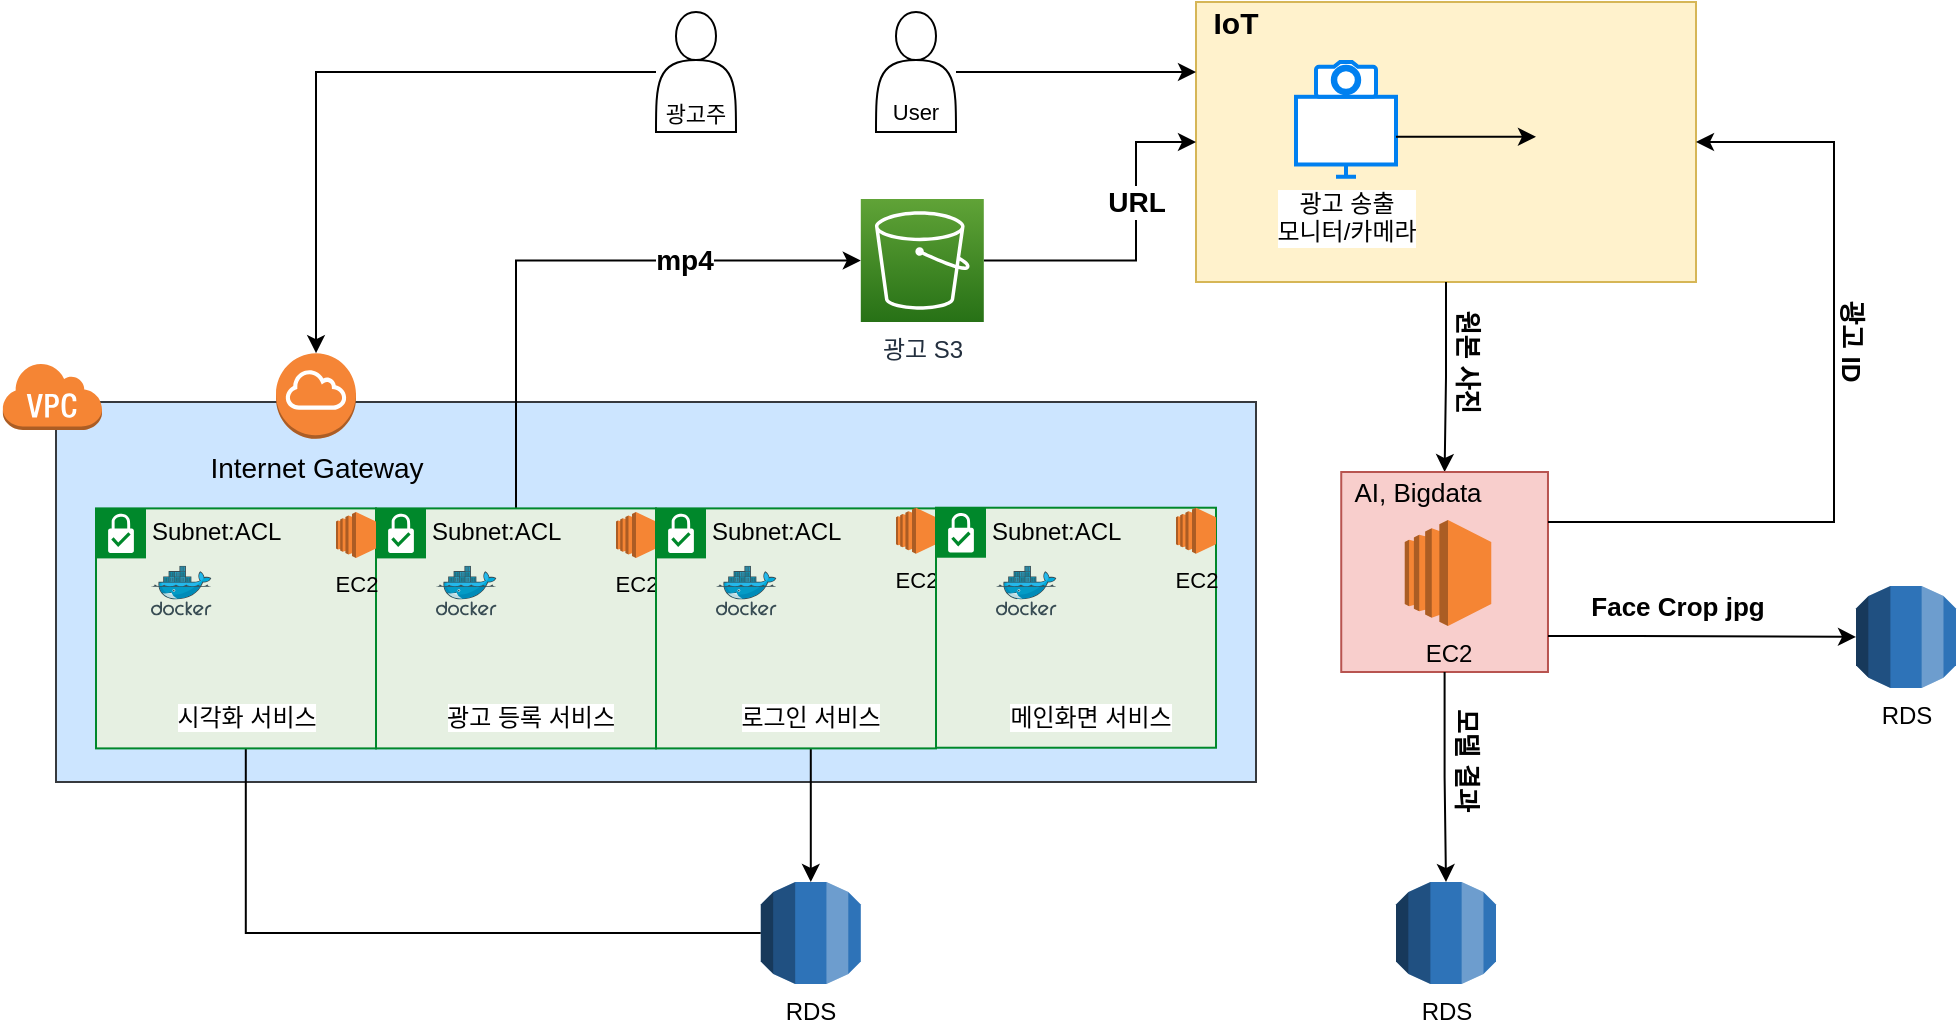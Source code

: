 <mxfile version="14.7.2" type="github">
  <diagram id="4jmj68S6x0aWC6QBNpU3" name="Page-1">
    <mxGraphModel dx="2692" dy="548" grid="1" gridSize="10" guides="1" tooltips="1" connect="1" arrows="1" fold="1" page="1" pageScale="1" pageWidth="827" pageHeight="1169" math="0" shadow="0">
      <root>
        <mxCell id="0" />
        <mxCell id="1" parent="0" />
        <mxCell id="Qap0fLW_GG_LP9776kVZ-2" value="Subnet:ACL" style="shape=mxgraph.ibm.box;prType=subnet;fontStyle=0;verticalAlign=top;align=left;spacingLeft=32;spacingTop=4;fillColor=#E6F0E2;rounded=0;whiteSpace=wrap;html=1;strokeColor=#00882B;strokeWidth=1;dashed=0;container=1;spacing=-4;collapsible=0;expand=0;recursiveResize=0;" parent="1" vertex="1">
          <mxGeometry x="-690" y="293.2" width="140" height="120" as="geometry" />
        </mxCell>
        <mxCell id="bCeK4MnwxXuD67tKos-r-20" value="" style="rounded=0;whiteSpace=wrap;html=1;fillColor=#cce5ff;strokeColor=#36393d;" parent="1" vertex="1">
          <mxGeometry x="-850" y="240" width="600" height="190" as="geometry" />
        </mxCell>
        <mxCell id="bCeK4MnwxXuD67tKos-r-1" value="" style="group" parent="1" vertex="1" connectable="0">
          <mxGeometry x="-280" y="40" width="250" height="140" as="geometry" />
        </mxCell>
        <mxCell id="bCeK4MnwxXuD67tKos-r-2" value="" style="rounded=0;whiteSpace=wrap;html=1;fillColor=#fff2cc;strokeColor=#d6b656;" parent="bCeK4MnwxXuD67tKos-r-1" vertex="1">
          <mxGeometry width="250" height="140" as="geometry" />
        </mxCell>
        <mxCell id="bCeK4MnwxXuD67tKos-r-3" value="" style="group" parent="bCeK4MnwxXuD67tKos-r-1" vertex="1" connectable="0">
          <mxGeometry x="50" y="30" width="50" height="57.4" as="geometry" />
        </mxCell>
        <mxCell id="bCeK4MnwxXuD67tKos-r-4" value="광고 송출 &lt;br&gt;모니터/카메라" style="html=1;verticalLabelPosition=bottom;align=center;labelBackgroundColor=#ffffff;verticalAlign=top;strokeWidth=2;strokeColor=#0080F0;shadow=0;dashed=0;shape=mxgraph.ios7.icons.monitor;" parent="bCeK4MnwxXuD67tKos-r-3" vertex="1">
          <mxGeometry y="17.4" width="50" height="40" as="geometry" />
        </mxCell>
        <mxCell id="bCeK4MnwxXuD67tKos-r-5" value="" style="html=1;verticalLabelPosition=bottom;align=center;labelBackgroundColor=#ffffff;verticalAlign=top;strokeWidth=2;strokeColor=#0080F0;shadow=0;dashed=0;shape=mxgraph.ios7.icons.camera;" parent="bCeK4MnwxXuD67tKos-r-3" vertex="1">
          <mxGeometry x="10" width="30" height="17.4" as="geometry" />
        </mxCell>
        <mxCell id="bCeK4MnwxXuD67tKos-r-6" value="" style="shape=image;html=1;verticalAlign=top;verticalLabelPosition=bottom;labelBackgroundColor=#ffffff;imageAspect=0;aspect=fixed;image=https://cdn4.iconfinder.com/data/icons/logos-and-brands/512/272_Raspberry_Pi_logo-128.png" parent="bCeK4MnwxXuD67tKos-r-1" vertex="1">
          <mxGeometry x="170" y="34.9" width="65" height="65" as="geometry" />
        </mxCell>
        <mxCell id="bCeK4MnwxXuD67tKos-r-7" style="edgeStyle=orthogonalEdgeStyle;rounded=0;orthogonalLoop=1;jettySize=auto;html=1;entryX=0;entryY=0.5;entryDx=0;entryDy=0;" parent="bCeK4MnwxXuD67tKos-r-1" source="bCeK4MnwxXuD67tKos-r-4" target="bCeK4MnwxXuD67tKos-r-6" edge="1">
          <mxGeometry relative="1" as="geometry" />
        </mxCell>
        <mxCell id="bCeK4MnwxXuD67tKos-r-8" value="&lt;font style=&quot;font-size: 15px&quot;&gt;&lt;b&gt;IoT&lt;/b&gt;&lt;/font&gt;" style="text;html=1;fillColor=none;align=center;verticalAlign=middle;whiteSpace=wrap;rounded=0;" parent="bCeK4MnwxXuD67tKos-r-1" vertex="1">
          <mxGeometry width="40" height="20" as="geometry" />
        </mxCell>
        <mxCell id="bCeK4MnwxXuD67tKos-r-9" style="edgeStyle=orthogonalEdgeStyle;rounded=0;orthogonalLoop=1;jettySize=auto;html=1;entryX=0.5;entryY=0;entryDx=0;entryDy=0;" parent="1" source="bCeK4MnwxXuD67tKos-r-2" target="bCeK4MnwxXuD67tKos-r-13" edge="1">
          <mxGeometry relative="1" as="geometry">
            <mxPoint x="79" y="110.0" as="targetPoint" />
          </mxGeometry>
        </mxCell>
        <mxCell id="bCeK4MnwxXuD67tKos-r-10" style="edgeStyle=orthogonalEdgeStyle;rounded=0;orthogonalLoop=1;jettySize=auto;html=1;entryX=0;entryY=0.25;entryDx=0;entryDy=0;" parent="1" source="bCeK4MnwxXuD67tKos-r-11" target="bCeK4MnwxXuD67tKos-r-2" edge="1">
          <mxGeometry relative="1" as="geometry" />
        </mxCell>
        <mxCell id="bCeK4MnwxXuD67tKos-r-12" value="" style="group" parent="1" vertex="1" connectable="0">
          <mxGeometry x="-214" y="275" width="120" height="101" as="geometry" />
        </mxCell>
        <mxCell id="bCeK4MnwxXuD67tKos-r-13" value="" style="rounded=0;whiteSpace=wrap;html=1;strokeColor=#b85450;fillColor=#f8cecc;" parent="bCeK4MnwxXuD67tKos-r-12" vertex="1">
          <mxGeometry x="6.62" width="103.37" height="100" as="geometry" />
        </mxCell>
        <mxCell id="bCeK4MnwxXuD67tKos-r-14" value="&lt;font style=&quot;font-size: 13px&quot;&gt;AI, Bigdata&lt;/font&gt;" style="text;html=1;fillColor=none;align=center;verticalAlign=middle;whiteSpace=wrap;rounded=0;" parent="bCeK4MnwxXuD67tKos-r-12" vertex="1">
          <mxGeometry x="6.62" width="75.63" height="20" as="geometry" />
        </mxCell>
        <mxCell id="bCeK4MnwxXuD67tKos-r-15" value="EC2" style="outlineConnect=0;dashed=0;verticalLabelPosition=bottom;verticalAlign=top;align=center;html=1;shape=mxgraph.aws3.ec2;fillColor=#F58534;gradientColor=none;strokeColor=#000000;" parent="bCeK4MnwxXuD67tKos-r-12" vertex="1">
          <mxGeometry x="38.38" y="24" width="43.25" height="53" as="geometry" />
        </mxCell>
        <mxCell id="bCeK4MnwxXuD67tKos-r-16" value="&lt;font size=&quot;1&quot;&gt;&lt;b style=&quot;font-size: 13px&quot;&gt;원본 사진&lt;/b&gt;&lt;/font&gt;" style="text;html=1;strokeColor=none;fillColor=none;align=center;verticalAlign=middle;whiteSpace=wrap;rounded=0;rotation=90;" parent="1" vertex="1">
          <mxGeometry x="-176.5" y="210" width="65" height="20" as="geometry" />
        </mxCell>
        <mxCell id="bCeK4MnwxXuD67tKos-r-17" value="&lt;span style=&quot;font-size: 13px&quot;&gt;&lt;b&gt;광고 ID&lt;/b&gt;&lt;/span&gt;" style="text;html=1;strokeColor=none;fillColor=none;align=center;verticalAlign=middle;whiteSpace=wrap;rounded=0;rotation=90;" parent="1" vertex="1">
          <mxGeometry x="23" y="200" width="50" height="20" as="geometry" />
        </mxCell>
        <mxCell id="bCeK4MnwxXuD67tKos-r-22" value="" style="outlineConnect=0;dashed=0;verticalLabelPosition=bottom;verticalAlign=top;align=center;html=1;shape=mxgraph.aws3.virtual_private_cloud;fillColor=#F58534;gradientColor=none;strokeColor=#000000;" parent="1" vertex="1">
          <mxGeometry x="-877" y="220" width="50" height="34" as="geometry" />
        </mxCell>
        <mxCell id="bCeK4MnwxXuD67tKos-r-23" value="&lt;font style=&quot;font-size: 14px&quot;&gt;&lt;b&gt;URL&lt;/b&gt;&lt;/font&gt;" style="edgeStyle=orthogonalEdgeStyle;rounded=0;orthogonalLoop=1;jettySize=auto;html=1;entryX=0;entryY=0.5;entryDx=0;entryDy=0;exitX=1;exitY=0.5;exitDx=0;exitDy=0;exitPerimeter=0;" parent="1" source="bCeK4MnwxXuD67tKos-r-24" target="bCeK4MnwxXuD67tKos-r-2" edge="1">
          <mxGeometry x="0.275" relative="1" as="geometry">
            <mxPoint as="offset" />
            <mxPoint x="-370" y="530" as="targetPoint" />
            <Array as="points">
              <mxPoint x="-310" y="169" />
              <mxPoint x="-310" y="110" />
            </Array>
          </mxGeometry>
        </mxCell>
        <mxCell id="bCeK4MnwxXuD67tKos-r-24" value="광고 S3" style="points=[[0,0,0],[0.25,0,0],[0.5,0,0],[0.75,0,0],[1,0,0],[0,1,0],[0.25,1,0],[0.5,1,0],[0.75,1,0],[1,1,0],[0,0.25,0],[0,0.5,0],[0,0.75,0],[1,0.25,0],[1,0.5,0],[1,0.75,0]];outlineConnect=0;fontColor=#232F3E;gradientColor=#60A337;gradientDirection=north;fillColor=#277116;strokeColor=#ffffff;dashed=0;verticalLabelPosition=bottom;verticalAlign=top;align=center;html=1;fontSize=12;fontStyle=0;aspect=fixed;shape=mxgraph.aws4.resourceIcon;resIcon=mxgraph.aws4.s3;" parent="1" vertex="1">
          <mxGeometry x="-447.6" y="138.5" width="61.5" height="61.5" as="geometry" />
        </mxCell>
        <mxCell id="bCeK4MnwxXuD67tKos-r-25" value="&lt;b&gt;&lt;font style=&quot;font-size: 13px&quot;&gt;모델 결과&lt;/font&gt;&lt;/b&gt;" style="text;html=1;strokeColor=none;fillColor=none;align=center;verticalAlign=middle;whiteSpace=wrap;rounded=0;rotation=90;" parent="1" vertex="1">
          <mxGeometry x="-184.7" y="410" width="80" height="20" as="geometry" />
        </mxCell>
        <mxCell id="bCeK4MnwxXuD67tKos-r-35" style="edgeStyle=orthogonalEdgeStyle;rounded=0;orthogonalLoop=1;jettySize=auto;html=1;entryX=1;entryY=0.5;entryDx=0;entryDy=0;" parent="1" source="bCeK4MnwxXuD67tKos-r-13" target="bCeK4MnwxXuD67tKos-r-2" edge="1">
          <mxGeometry relative="1" as="geometry">
            <Array as="points">
              <mxPoint x="39" y="300" />
              <mxPoint x="39" y="110" />
            </Array>
            <mxPoint x="39" y="233" as="targetPoint" />
          </mxGeometry>
        </mxCell>
        <mxCell id="bCeK4MnwxXuD67tKos-r-36" value="&lt;span style=&quot;font-size: 13px&quot;&gt;&lt;b&gt;Face Crop jpg&lt;/b&gt;&lt;/span&gt;" style="text;html=1;strokeColor=none;fillColor=none;align=center;verticalAlign=middle;whiteSpace=wrap;rounded=0;rotation=0;" parent="1" vertex="1">
          <mxGeometry x="-94" y="331.95" width="110" height="20" as="geometry" />
        </mxCell>
        <mxCell id="bCeK4MnwxXuD67tKos-r-41" style="edgeStyle=orthogonalEdgeStyle;rounded=0;orthogonalLoop=1;jettySize=auto;html=1;" parent="1" source="bCeK4MnwxXuD67tKos-r-42" target="bCeK4MnwxXuD67tKos-r-51" edge="1">
          <mxGeometry relative="1" as="geometry" />
        </mxCell>
        <mxCell id="bCeK4MnwxXuD67tKos-r-42" value="RDS" style="outlineConnect=0;dashed=0;verticalLabelPosition=bottom;verticalAlign=top;align=center;html=1;shape=mxgraph.aws3.rds;fillColor=#2E73B8;gradientColor=none;" parent="1" vertex="1">
          <mxGeometry x="-497.6" y="480" width="50" height="51" as="geometry" />
        </mxCell>
        <mxCell id="bCeK4MnwxXuD67tKos-r-43" style="edgeStyle=orthogonalEdgeStyle;rounded=0;orthogonalLoop=1;jettySize=auto;html=1;entryX=0.5;entryY=0;entryDx=0;entryDy=0;entryPerimeter=0;" parent="1" source="bCeK4MnwxXuD67tKos-r-40" target="bCeK4MnwxXuD67tKos-r-42" edge="1">
          <mxGeometry relative="1" as="geometry">
            <Array as="points">
              <mxPoint x="-473" y="480" />
            </Array>
          </mxGeometry>
        </mxCell>
        <mxCell id="bCeK4MnwxXuD67tKos-r-44" value="RDS" style="outlineConnect=0;dashed=0;verticalLabelPosition=bottom;verticalAlign=top;align=center;html=1;shape=mxgraph.aws3.rds;fillColor=#2E73B8;gradientColor=none;" parent="1" vertex="1">
          <mxGeometry x="-180" y="480" width="50" height="51" as="geometry" />
        </mxCell>
        <mxCell id="bCeK4MnwxXuD67tKos-r-45" style="edgeStyle=orthogonalEdgeStyle;rounded=0;orthogonalLoop=1;jettySize=auto;html=1;entryX=0.5;entryY=0;entryDx=0;entryDy=0;entryPerimeter=0;" parent="1" source="bCeK4MnwxXuD67tKos-r-13" target="bCeK4MnwxXuD67tKos-r-44" edge="1">
          <mxGeometry relative="1" as="geometry" />
        </mxCell>
        <mxCell id="bCeK4MnwxXuD67tKos-r-46" value="RDS" style="outlineConnect=0;dashed=0;verticalLabelPosition=bottom;verticalAlign=top;align=center;html=1;shape=mxgraph.aws3.rds;fillColor=#2E73B8;gradientColor=none;" parent="1" vertex="1">
          <mxGeometry x="50" y="331.95" width="50" height="51" as="geometry" />
        </mxCell>
        <mxCell id="bCeK4MnwxXuD67tKos-r-47" style="edgeStyle=orthogonalEdgeStyle;rounded=0;orthogonalLoop=1;jettySize=auto;html=1;entryX=0;entryY=0.5;entryDx=0;entryDy=0;entryPerimeter=0;" parent="1" source="bCeK4MnwxXuD67tKos-r-13" target="bCeK4MnwxXuD67tKos-r-46" edge="1">
          <mxGeometry relative="1" as="geometry">
            <Array as="points">
              <mxPoint x="-60" y="357" />
              <mxPoint x="-60" y="357" />
            </Array>
          </mxGeometry>
        </mxCell>
        <mxCell id="Qap0fLW_GG_LP9776kVZ-1" value="Subnet:ACL" style="shape=mxgraph.ibm.box;prType=subnet;fontStyle=0;verticalAlign=top;align=left;spacingLeft=32;spacingTop=4;fillColor=#E6F0E2;rounded=0;whiteSpace=wrap;html=1;strokeColor=#00882B;strokeWidth=1;dashed=0;container=1;spacing=-4;collapsible=0;expand=0;recursiveResize=0;" parent="1" vertex="1">
          <mxGeometry x="-830" y="293.2" width="140" height="120" as="geometry" />
        </mxCell>
        <mxCell id="bCeK4MnwxXuD67tKos-r-48" value="" style="group" parent="1" vertex="1" connectable="0">
          <mxGeometry x="-802.5" y="321.9" width="95" height="77.5" as="geometry" />
        </mxCell>
        <mxCell id="bCeK4MnwxXuD67tKos-r-49" value="" style="group" parent="bCeK4MnwxXuD67tKos-r-48" vertex="1" connectable="0">
          <mxGeometry width="95" height="77.5" as="geometry" />
        </mxCell>
        <mxCell id="bCeK4MnwxXuD67tKos-r-50" value="" style="aspect=fixed;html=1;points=[];align=center;image;fontSize=12;image=img/lib/mscae/Docker.svg;strokeColor=#000000;" parent="bCeK4MnwxXuD67tKos-r-49" vertex="1">
          <mxGeometry width="30.289" height="24.84" as="geometry" />
        </mxCell>
        <mxCell id="bCeK4MnwxXuD67tKos-r-51" value="시각화 서비스" style="shape=image;html=1;verticalAlign=top;verticalLabelPosition=bottom;labelBackgroundColor=#ffffff;imageAspect=0;aspect=fixed;image=https://cdn4.iconfinder.com/data/icons/logos-brands-5/24/flask-128.png;strokeColor=#000000;" parent="bCeK4MnwxXuD67tKos-r-49" vertex="1">
          <mxGeometry x="24.893" y="16.898" width="45.022" height="45.022" as="geometry" />
        </mxCell>
        <mxCell id="Qap0fLW_GG_LP9776kVZ-25" value="&lt;font style=&quot;font-size: 14px&quot;&gt;&lt;b&gt;mp4&lt;/b&gt;&lt;/font&gt;" style="edgeStyle=orthogonalEdgeStyle;rounded=0;orthogonalLoop=1;jettySize=auto;html=1;entryX=0;entryY=0.5;entryDx=0;entryDy=0;entryPerimeter=0;" parent="1" source="Qap0fLW_GG_LP9776kVZ-6" target="bCeK4MnwxXuD67tKos-r-24" edge="1">
          <mxGeometry x="0.404" relative="1" as="geometry">
            <Array as="points">
              <mxPoint x="-620" y="169" />
            </Array>
            <mxPoint as="offset" />
          </mxGeometry>
        </mxCell>
        <mxCell id="Qap0fLW_GG_LP9776kVZ-6" value="Subnet:ACL" style="shape=mxgraph.ibm.box;prType=subnet;fontStyle=0;verticalAlign=top;align=left;spacingLeft=32;spacingTop=4;fillColor=#E6F0E2;rounded=0;whiteSpace=wrap;html=1;strokeColor=#00882B;strokeWidth=1;dashed=0;container=1;spacing=-4;collapsible=0;expand=0;recursiveResize=0;" parent="1" vertex="1">
          <mxGeometry x="-690" y="293.2" width="140" height="120" as="geometry" />
        </mxCell>
        <mxCell id="Qap0fLW_GG_LP9776kVZ-41" value="EC2" style="outlineConnect=0;dashed=0;verticalLabelPosition=bottom;verticalAlign=top;align=center;html=1;shape=mxgraph.aws3.ec2;fillColor=#F58534;gradientColor=none;fontSize=11;" parent="Qap0fLW_GG_LP9776kVZ-6" vertex="1">
          <mxGeometry x="120" y="1.8" width="20" height="23" as="geometry" />
        </mxCell>
        <mxCell id="bCeK4MnwxXuD67tKos-r-31" value="" style="group" parent="1" vertex="1" connectable="0">
          <mxGeometry x="-660" y="321.9" width="80" height="61.92" as="geometry" />
        </mxCell>
        <mxCell id="bCeK4MnwxXuD67tKos-r-32" value="" style="group" parent="bCeK4MnwxXuD67tKos-r-31" vertex="1" connectable="0">
          <mxGeometry width="70" height="61.92" as="geometry" />
        </mxCell>
        <mxCell id="bCeK4MnwxXuD67tKos-r-33" value="" style="aspect=fixed;html=1;points=[];align=center;image;fontSize=12;image=img/lib/mscae/Docker.svg;strokeColor=#000000;" parent="bCeK4MnwxXuD67tKos-r-32" vertex="1">
          <mxGeometry width="30.289" height="24.84" as="geometry" />
        </mxCell>
        <mxCell id="bCeK4MnwxXuD67tKos-r-34" value="광고 등록 서비스" style="shape=image;html=1;verticalAlign=top;verticalLabelPosition=bottom;labelBackgroundColor=#ffffff;imageAspect=0;aspect=fixed;image=https://cdn4.iconfinder.com/data/icons/logos-brands-5/24/flask-128.png;strokeColor=#000000;" parent="bCeK4MnwxXuD67tKos-r-32" vertex="1">
          <mxGeometry x="24.893" y="16.898" width="45.022" height="45.022" as="geometry" />
        </mxCell>
        <mxCell id="Qap0fLW_GG_LP9776kVZ-8" value="Subnet:ACL" style="shape=mxgraph.ibm.box;prType=subnet;fontStyle=0;verticalAlign=top;align=left;spacingLeft=32;spacingTop=4;fillColor=#E6F0E2;rounded=0;whiteSpace=wrap;html=1;strokeColor=#00882B;strokeWidth=1;dashed=0;container=1;spacing=-4;collapsible=0;expand=0;recursiveResize=0;" parent="1" vertex="1">
          <mxGeometry x="-550" y="293.2" width="140" height="120" as="geometry" />
        </mxCell>
        <mxCell id="bCeK4MnwxXuD67tKos-r-37" value="" style="group" parent="Qap0fLW_GG_LP9776kVZ-8" vertex="1" connectable="0">
          <mxGeometry x="30" y="28.7" width="80" height="61.92" as="geometry" />
        </mxCell>
        <mxCell id="bCeK4MnwxXuD67tKos-r-38" value="" style="group" parent="bCeK4MnwxXuD67tKos-r-37" vertex="1" connectable="0">
          <mxGeometry width="70" height="61.92" as="geometry" />
        </mxCell>
        <mxCell id="bCeK4MnwxXuD67tKos-r-39" value="" style="aspect=fixed;html=1;points=[];align=center;image;fontSize=12;image=img/lib/mscae/Docker.svg;strokeColor=#000000;" parent="bCeK4MnwxXuD67tKos-r-38" vertex="1">
          <mxGeometry width="30.289" height="24.84" as="geometry" />
        </mxCell>
        <mxCell id="bCeK4MnwxXuD67tKos-r-40" value="로그인 서비스" style="shape=image;html=1;verticalAlign=top;verticalLabelPosition=bottom;labelBackgroundColor=#ffffff;imageAspect=0;aspect=fixed;image=https://cdn4.iconfinder.com/data/icons/logos-brands-5/24/flask-128.png;strokeColor=#000000;" parent="bCeK4MnwxXuD67tKos-r-38" vertex="1">
          <mxGeometry x="24.893" y="16.898" width="45.022" height="45.022" as="geometry" />
        </mxCell>
        <mxCell id="Qap0fLW_GG_LP9776kVZ-40" value="EC2" style="outlineConnect=0;dashed=0;verticalLabelPosition=bottom;verticalAlign=top;align=center;html=1;shape=mxgraph.aws3.ec2;fillColor=#F58534;gradientColor=none;fontSize=11;" parent="Qap0fLW_GG_LP9776kVZ-8" vertex="1">
          <mxGeometry x="120" y="-0.34" width="20" height="23" as="geometry" />
        </mxCell>
        <mxCell id="Qap0fLW_GG_LP9776kVZ-20" value="Subnet:ACL" style="shape=mxgraph.ibm.box;prType=subnet;fontStyle=0;verticalAlign=top;align=left;spacingLeft=32;spacingTop=4;fillColor=#E6F0E2;rounded=0;whiteSpace=wrap;html=1;strokeColor=#00882B;strokeWidth=1;dashed=0;container=1;spacing=-4;collapsible=0;expand=0;recursiveResize=0;" parent="1" vertex="1">
          <mxGeometry x="-410" y="292.86" width="140" height="120" as="geometry" />
        </mxCell>
        <mxCell id="bCeK4MnwxXuD67tKos-r-26" value="" style="group" parent="Qap0fLW_GG_LP9776kVZ-20" vertex="1" connectable="0">
          <mxGeometry x="30" y="29.04" width="80" height="61.92" as="geometry" />
        </mxCell>
        <mxCell id="bCeK4MnwxXuD67tKos-r-27" value="" style="group" parent="bCeK4MnwxXuD67tKos-r-26" vertex="1" connectable="0">
          <mxGeometry width="70" height="61.92" as="geometry" />
        </mxCell>
        <mxCell id="bCeK4MnwxXuD67tKos-r-28" value="" style="aspect=fixed;html=1;points=[];align=center;image;fontSize=12;image=img/lib/mscae/Docker.svg;strokeColor=#000000;" parent="bCeK4MnwxXuD67tKos-r-27" vertex="1">
          <mxGeometry width="30.289" height="24.84" as="geometry" />
        </mxCell>
        <mxCell id="bCeK4MnwxXuD67tKos-r-29" value="메인화면 서비스" style="shape=image;html=1;verticalAlign=top;verticalLabelPosition=bottom;labelBackgroundColor=#ffffff;imageAspect=0;aspect=fixed;image=https://cdn4.iconfinder.com/data/icons/logos-brands-5/24/flask-128.png;strokeColor=#000000;" parent="bCeK4MnwxXuD67tKos-r-27" vertex="1">
          <mxGeometry x="24.893" y="16.898" width="45.022" height="45.022" as="geometry" />
        </mxCell>
        <mxCell id="Qap0fLW_GG_LP9776kVZ-38" value="EC2" style="outlineConnect=0;dashed=0;verticalLabelPosition=bottom;verticalAlign=top;align=center;html=1;shape=mxgraph.aws3.ec2;fillColor=#F58534;gradientColor=none;fontSize=11;" parent="Qap0fLW_GG_LP9776kVZ-20" vertex="1">
          <mxGeometry x="120" width="20" height="23" as="geometry" />
        </mxCell>
        <mxCell id="Qap0fLW_GG_LP9776kVZ-34" value="" style="group" parent="1" vertex="1" connectable="0">
          <mxGeometry x="-440" y="45" width="40" height="60" as="geometry" />
        </mxCell>
        <mxCell id="bCeK4MnwxXuD67tKos-r-11" value="" style="shape=actor;whiteSpace=wrap;html=1;strokeColor=#000000;" parent="Qap0fLW_GG_LP9776kVZ-34" vertex="1">
          <mxGeometry width="40" height="60" as="geometry" />
        </mxCell>
        <mxCell id="Qap0fLW_GG_LP9776kVZ-33" value="&lt;span style=&quot;font-size: 11px&quot;&gt;User&lt;/span&gt;" style="text;html=1;strokeColor=none;fillColor=none;align=center;verticalAlign=middle;whiteSpace=wrap;rounded=0;fontSize=14;" parent="Qap0fLW_GG_LP9776kVZ-34" vertex="1">
          <mxGeometry y="39" width="40" height="20" as="geometry" />
        </mxCell>
        <mxCell id="Qap0fLW_GG_LP9776kVZ-35" value="" style="group" parent="1" vertex="1" connectable="0">
          <mxGeometry x="-550" y="45" width="40" height="60" as="geometry" />
        </mxCell>
        <mxCell id="Qap0fLW_GG_LP9776kVZ-31" value="" style="shape=actor;whiteSpace=wrap;html=1;strokeColor=#000000;" parent="Qap0fLW_GG_LP9776kVZ-35" vertex="1">
          <mxGeometry width="40" height="60" as="geometry" />
        </mxCell>
        <mxCell id="Qap0fLW_GG_LP9776kVZ-32" value="&lt;font style=&quot;font-size: 11px&quot;&gt;광고주&lt;/font&gt;" style="text;html=1;strokeColor=none;fillColor=none;align=center;verticalAlign=middle;whiteSpace=wrap;rounded=0;fontSize=14;" parent="Qap0fLW_GG_LP9776kVZ-35" vertex="1">
          <mxGeometry y="40" width="40" height="20" as="geometry" />
        </mxCell>
        <mxCell id="Qap0fLW_GG_LP9776kVZ-36" style="edgeStyle=orthogonalEdgeStyle;rounded=0;orthogonalLoop=1;jettySize=auto;html=1;entryX=0.5;entryY=0;entryDx=0;entryDy=0;entryPerimeter=0;fontSize=14;" parent="1" source="Qap0fLW_GG_LP9776kVZ-31" target="Qap0fLW_GG_LP9776kVZ-30" edge="1">
          <mxGeometry relative="1" as="geometry" />
        </mxCell>
        <mxCell id="Qap0fLW_GG_LP9776kVZ-30" value="Internet Gateway" style="outlineConnect=0;dashed=0;verticalLabelPosition=bottom;verticalAlign=top;align=center;html=1;shape=mxgraph.aws3.internet_gateway;fillColor=#F58536;gradientColor=none;fontSize=14;" parent="1" vertex="1">
          <mxGeometry x="-740" y="215.57" width="40" height="42.86" as="geometry" />
        </mxCell>
        <mxCell id="Qap0fLW_GG_LP9776kVZ-39" value="EC2" style="outlineConnect=0;dashed=0;verticalLabelPosition=bottom;verticalAlign=top;align=center;html=1;shape=mxgraph.aws3.ec2;fillColor=#F58534;gradientColor=none;fontSize=11;" parent="1" vertex="1">
          <mxGeometry x="-710" y="295" width="20" height="23" as="geometry" />
        </mxCell>
      </root>
    </mxGraphModel>
  </diagram>
</mxfile>
